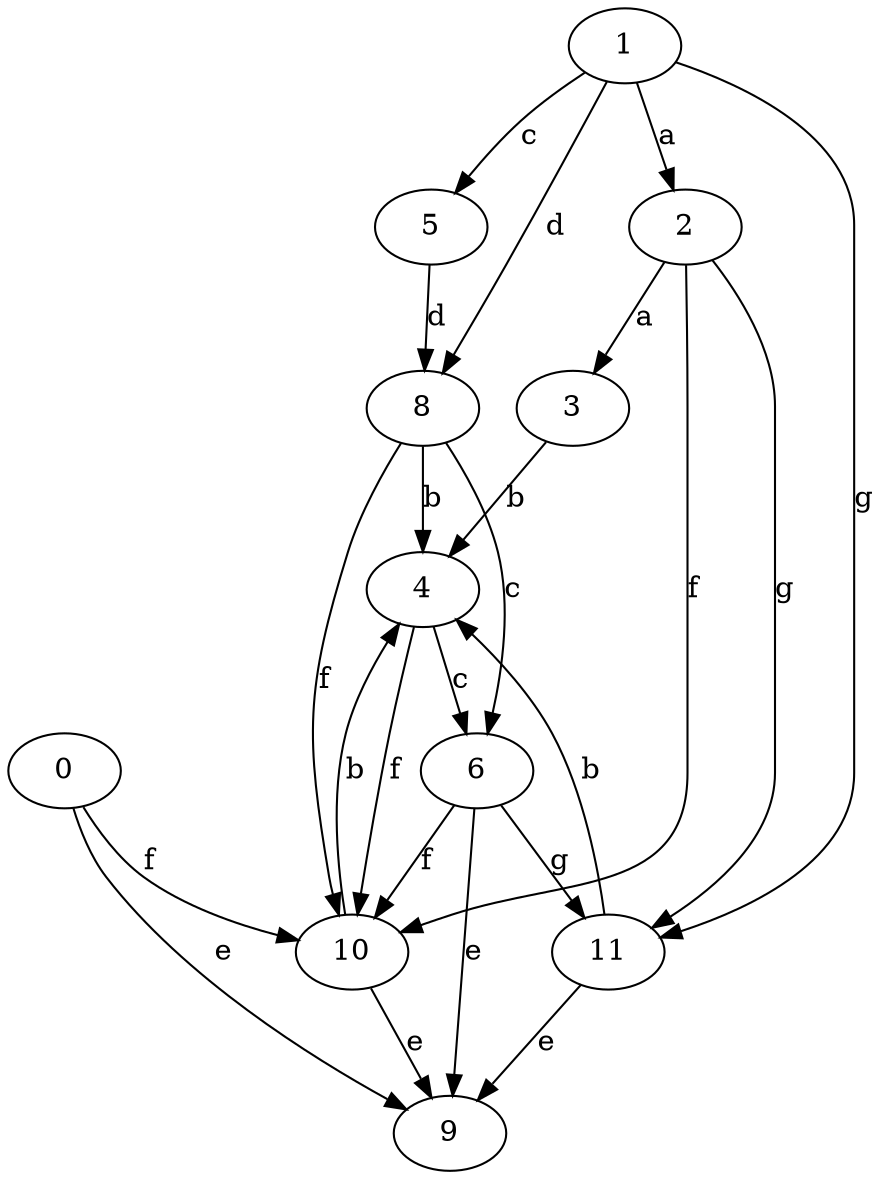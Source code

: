 strict digraph  {
1;
2;
0;
3;
4;
5;
6;
8;
9;
10;
11;
1 -> 2  [label=a];
1 -> 5  [label=c];
1 -> 8  [label=d];
1 -> 11  [label=g];
2 -> 3  [label=a];
2 -> 10  [label=f];
2 -> 11  [label=g];
0 -> 9  [label=e];
0 -> 10  [label=f];
3 -> 4  [label=b];
4 -> 6  [label=c];
4 -> 10  [label=f];
5 -> 8  [label=d];
6 -> 9  [label=e];
6 -> 10  [label=f];
6 -> 11  [label=g];
8 -> 4  [label=b];
8 -> 6  [label=c];
8 -> 10  [label=f];
10 -> 4  [label=b];
10 -> 9  [label=e];
11 -> 4  [label=b];
11 -> 9  [label=e];
}
